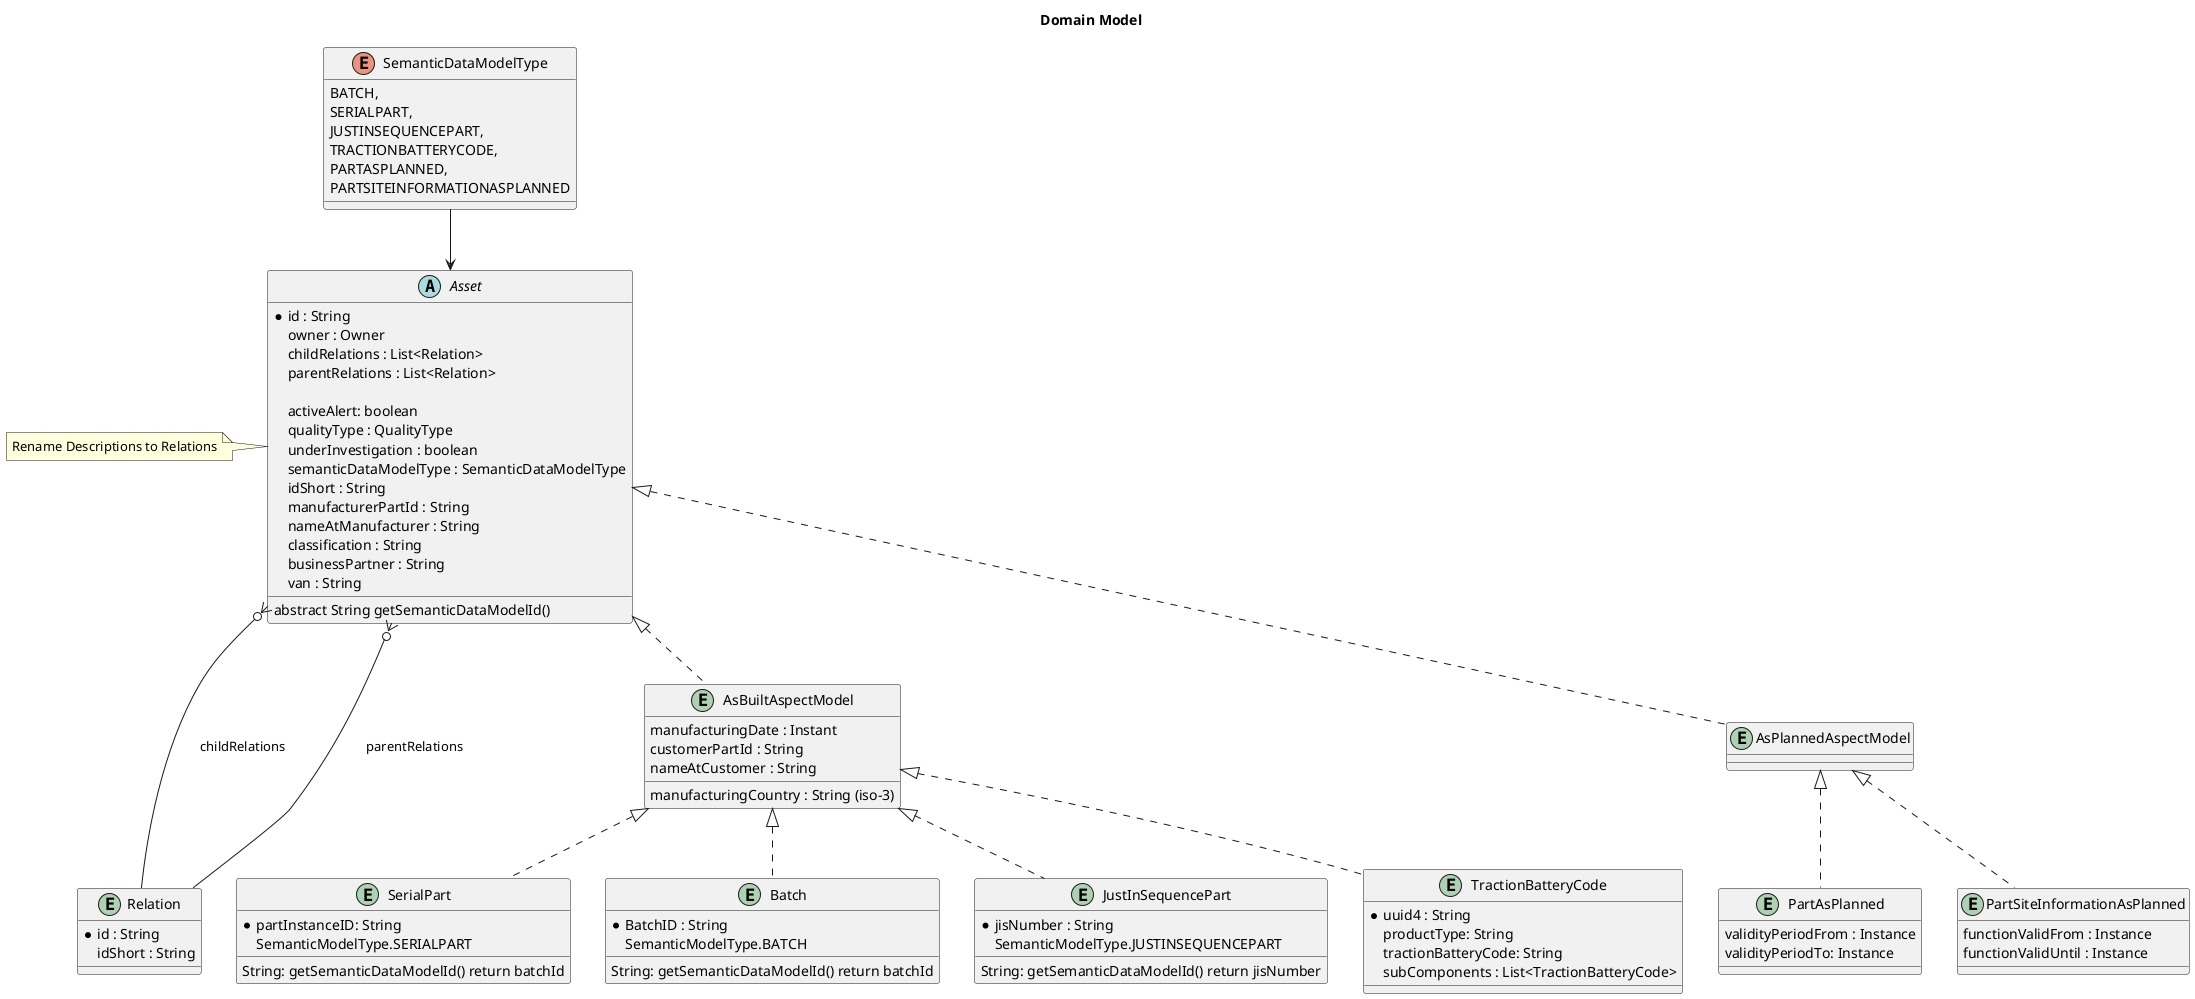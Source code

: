 @startuml

title: Domain Model


abstract Asset {
        *   id : String
        owner : Owner
        childRelations : List<Relation>
        parentRelations : List<Relation>

        activeAlert: boolean
        qualityType : QualityType
        underInvestigation : boolean
        semanticDataModelType : SemanticDataModelType
        idShort : String
        manufacturerPartId : String /' partTypeInformation.manufacturerPartId '/
        nameAtManufacturer : String /' partTypeInformation.nameAtManufacturer '/
        classification : String /' partTypeInformation.classification '/
        businessPartner : String /' BusinessPartner '/
        abstract String getSemanticDataModelId()
        van : String

}

note left
    Rename Descriptions to Relations
end note

entity Relation {
       *   id : String
       idShort : String
}

enum SemanticDataModelType {
    BATCH,
    SERIALPART,
    JUSTINSEQUENCEPART,
    TRACTIONBATTERYCODE,
    PARTASPLANNED,
    PARTSITEINFORMATIONASPLANNED
}


entity AsBuiltAspectModel {
    manufacturingDate : Instant
    manufacturingCountry : String (iso-3)
    customerPartId : String
    nameAtCustomer : String
}

entity SerialPart {
       * partInstanceID: String
       String: getSemanticDataModelId() return batchId
       SemanticModelType.SERIALPART
}

entity Batch {
     * BatchID : String
     String: getSemanticDataModelId() return batchId
     SemanticModelType.BATCH
}

entity JustInSequencePart {
     * jisNumber : String
     String: getSemanticDataModelId() return jisNumber
     SemanticModelType.JUSTINSEQUENCEPART
}

entity TractionBatteryCode {
    * uuid4 : String /' UUID ID '/
    productType: String
    tractionBatteryCode: String
    subComponents : List<TractionBatteryCode>
}

entity PartAsPlanned {
/'
    1.0.0
'/
    validityPeriodFrom : Instance
    validityPeriodTo: Instance
}

entity PartSiteInformationAsPlanned {
/'
    1.0.0
    Currently this is not ready for implementing - there is no specification right now.
'/
    functionValidFrom : Instance
    functionValidUntil : Instance
}

entity AsPlannedAspectModel {
}

SemanticDataModelType --> Asset
Asset <|.. AsBuiltAspectModel
Asset <|.. AsPlannedAspectModel

AsBuiltAspectModel <|.. Batch
AsBuiltAspectModel <|.. SerialPart
AsBuiltAspectModel <|.. JustInSequencePart
AsBuiltAspectModel <|.. TractionBatteryCode

AsPlannedAspectModel <|.. PartAsPlanned
AsPlannedAspectModel <|.. PartSiteInformationAsPlanned

Asset }o--- Relation : childRelations
Asset }o---  Relation : parentRelations

@enduml

